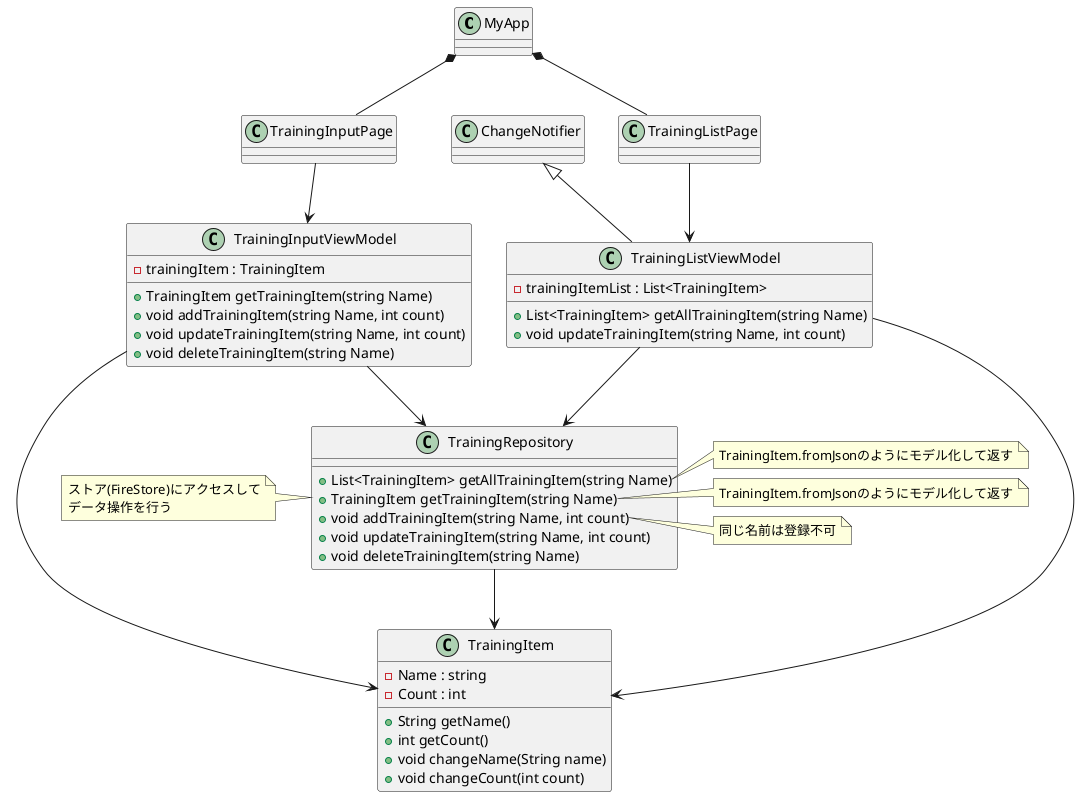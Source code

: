 @startuml

MyApp *-- TrainingListPage
MyApp *-- TrainingInputPage

TrainingListPage  -->  TrainingListViewModel
TrainingInputPage  -->  TrainingInputViewModel

TrainingListViewModel --> TrainingRepository
TrainingInputViewModel --> TrainingRepository
ChangeNotifier <|-- TrainingListViewModel

TrainingListViewModel --> TrainingItem
TrainingInputViewModel --> TrainingItem
TrainingRepository --> TrainingItem

class TrainingListViewModel {
  - trainingItemList : List<TrainingItem>
  + List<TrainingItem> getAllTrainingItem(string Name)
  + void updateTrainingItem(string Name, int count)
}

class TrainingInputViewModel {
  - trainingItem : TrainingItem
  + TrainingItem getTrainingItem(string Name)
  + void addTrainingItem(string Name, int count)
  + void updateTrainingItem(string Name, int count)
  + void deleteTrainingItem(string Name)
}

class TrainingRepository {
  + List<TrainingItem> getAllTrainingItem(string Name)
  + TrainingItem getTrainingItem(string Name)
  + void addTrainingItem(string Name, int count)
  + void updateTrainingItem(string Name, int count)
  + void deleteTrainingItem(string Name)
}

note left of TrainingRepository
  ストア(FireStore)にアクセスして
  データ操作を行う
end note

note right of TrainingRepository::getAllTrainingItem
  TrainingItem.fromJsonのようにモデル化して返す
end note

note right of TrainingRepository::getTrainingItem
  TrainingItem.fromJsonのようにモデル化して返す
end note

note right of TrainingRepository::addTrainingItem
  同じ名前は登録不可
end note

class TrainingItem {
  - Name : string
  - Count : int
  + String getName()
  + int getCount()
  + void changeName(String name)
  + void changeCount(int count)
}

@enduml